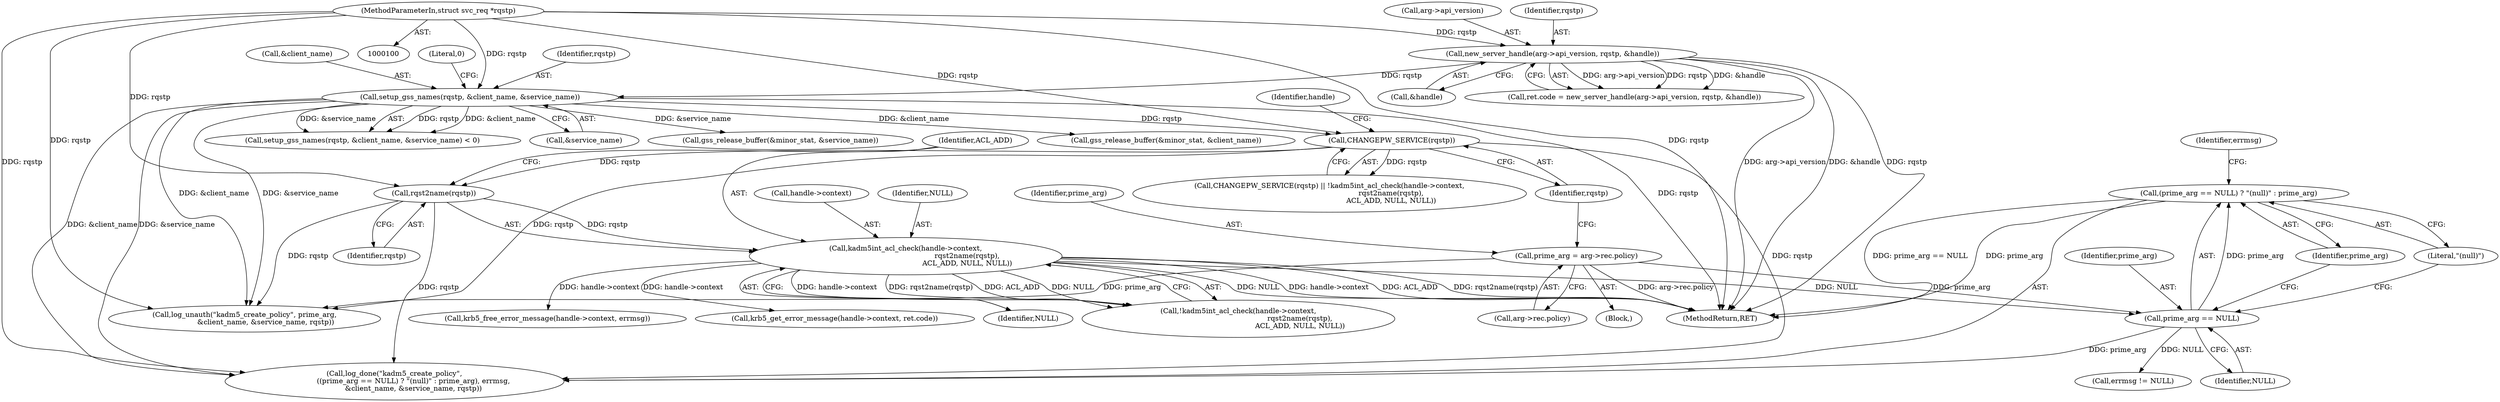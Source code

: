 digraph "0_krb5_83ed75feba32e46f736fcce0d96a0445f29b96c2_3@pointer" {
"1000239" [label="(Call,(prime_arg == NULL) ? \"(null)\" : prime_arg)"];
"1000240" [label="(Call,prime_arg == NULL)"];
"1000170" [label="(Call,prime_arg = arg->rec.policy)"];
"1000182" [label="(Call,kadm5int_acl_check(handle->context,\n                                                       rqst2name(rqstp),\n                                                       ACL_ADD, NULL, NULL))"];
"1000186" [label="(Call,rqst2name(rqstp))"];
"1000179" [label="(Call,CHANGEPW_SERVICE(rqstp))"];
"1000156" [label="(Call,setup_gss_names(rqstp, &client_name, &service_name))"];
"1000129" [label="(Call,new_server_handle(arg->api_version, rqstp, &handle))"];
"1000102" [label="(MethodParameterIn,struct svc_req *rqstp)"];
"1000189" [label="(Identifier,NULL)"];
"1000130" [label="(Call,arg->api_version)"];
"1000184" [label="(Identifier,handle)"];
"1000125" [label="(Call,ret.code = new_server_handle(arg->api_version, rqstp, &handle))"];
"1000102" [label="(MethodParameterIn,struct svc_req *rqstp)"];
"1000244" [label="(Identifier,prime_arg)"];
"1000170" [label="(Call,prime_arg = arg->rec.policy)"];
"1000182" [label="(Call,kadm5int_acl_check(handle->context,\n                                                       rqst2name(rqstp),\n                                                       ACL_ADD, NULL, NULL))"];
"1000179" [label="(Call,CHANGEPW_SERVICE(rqstp))"];
"1000243" [label="(Literal,\"(null)\")"];
"1000242" [label="(Identifier,NULL)"];
"1000197" [label="(Call,log_unauth(\"kadm5_create_policy\", prime_arg,\n                   &client_name, &service_name, rqstp))"];
"1000237" [label="(Call,log_done(\"kadm5_create_policy\",\n                 ((prime_arg == NULL) ? \"(null)\" : prime_arg), errmsg,\n                 &client_name, &service_name, rqstp))"];
"1000157" [label="(Identifier,rqstp)"];
"1000180" [label="(Identifier,rqstp)"];
"1000266" [label="(Call,gss_release_buffer(&minor_stat, &service_name))"];
"1000240" [label="(Call,prime_arg == NULL)"];
"1000133" [label="(Identifier,rqstp)"];
"1000178" [label="(Call,CHANGEPW_SERVICE(rqstp) || !kadm5int_acl_check(handle->context,\n                                                       rqst2name(rqstp),\n                                                       ACL_ADD, NULL, NULL))"];
"1000255" [label="(Call,krb5_free_error_message(handle->context, errmsg))"];
"1000276" [label="(MethodReturn,RET)"];
"1000230" [label="(Call,krb5_get_error_message(handle->context, ret.code))"];
"1000129" [label="(Call,new_server_handle(arg->api_version, rqstp, &handle))"];
"1000190" [label="(Identifier,NULL)"];
"1000186" [label="(Call,rqst2name(rqstp))"];
"1000156" [label="(Call,setup_gss_names(rqstp, &client_name, &service_name))"];
"1000187" [label="(Identifier,rqstp)"];
"1000241" [label="(Identifier,prime_arg)"];
"1000172" [label="(Call,arg->rec.policy)"];
"1000239" [label="(Call,(prime_arg == NULL) ? \"(null)\" : prime_arg)"];
"1000183" [label="(Call,handle->context)"];
"1000158" [label="(Call,&client_name)"];
"1000181" [label="(Call,!kadm5int_acl_check(handle->context,\n                                                       rqst2name(rqstp),\n                                                       ACL_ADD, NULL, NULL))"];
"1000261" [label="(Call,gss_release_buffer(&minor_stat, &client_name))"];
"1000134" [label="(Call,&handle)"];
"1000245" [label="(Identifier,errmsg)"];
"1000252" [label="(Call,errmsg != NULL)"];
"1000155" [label="(Call,setup_gss_names(rqstp, &client_name, &service_name) < 0)"];
"1000171" [label="(Identifier,prime_arg)"];
"1000103" [label="(Block,)"];
"1000160" [label="(Call,&service_name)"];
"1000162" [label="(Literal,0)"];
"1000188" [label="(Identifier,ACL_ADD)"];
"1000239" -> "1000237"  [label="AST: "];
"1000239" -> "1000243"  [label="CFG: "];
"1000239" -> "1000244"  [label="CFG: "];
"1000240" -> "1000239"  [label="AST: "];
"1000243" -> "1000239"  [label="AST: "];
"1000244" -> "1000239"  [label="AST: "];
"1000245" -> "1000239"  [label="CFG: "];
"1000239" -> "1000276"  [label="DDG: prime_arg == NULL"];
"1000239" -> "1000276"  [label="DDG: prime_arg"];
"1000240" -> "1000239"  [label="DDG: prime_arg"];
"1000240" -> "1000242"  [label="CFG: "];
"1000241" -> "1000240"  [label="AST: "];
"1000242" -> "1000240"  [label="AST: "];
"1000243" -> "1000240"  [label="CFG: "];
"1000244" -> "1000240"  [label="CFG: "];
"1000240" -> "1000237"  [label="DDG: prime_arg"];
"1000170" -> "1000240"  [label="DDG: prime_arg"];
"1000182" -> "1000240"  [label="DDG: NULL"];
"1000240" -> "1000252"  [label="DDG: NULL"];
"1000170" -> "1000103"  [label="AST: "];
"1000170" -> "1000172"  [label="CFG: "];
"1000171" -> "1000170"  [label="AST: "];
"1000172" -> "1000170"  [label="AST: "];
"1000180" -> "1000170"  [label="CFG: "];
"1000170" -> "1000276"  [label="DDG: arg->rec.policy"];
"1000170" -> "1000197"  [label="DDG: prime_arg"];
"1000182" -> "1000181"  [label="AST: "];
"1000182" -> "1000190"  [label="CFG: "];
"1000183" -> "1000182"  [label="AST: "];
"1000186" -> "1000182"  [label="AST: "];
"1000188" -> "1000182"  [label="AST: "];
"1000189" -> "1000182"  [label="AST: "];
"1000190" -> "1000182"  [label="AST: "];
"1000181" -> "1000182"  [label="CFG: "];
"1000182" -> "1000276"  [label="DDG: ACL_ADD"];
"1000182" -> "1000276"  [label="DDG: rqst2name(rqstp)"];
"1000182" -> "1000276"  [label="DDG: NULL"];
"1000182" -> "1000276"  [label="DDG: handle->context"];
"1000182" -> "1000181"  [label="DDG: handle->context"];
"1000182" -> "1000181"  [label="DDG: rqst2name(rqstp)"];
"1000182" -> "1000181"  [label="DDG: ACL_ADD"];
"1000182" -> "1000181"  [label="DDG: NULL"];
"1000186" -> "1000182"  [label="DDG: rqstp"];
"1000182" -> "1000230"  [label="DDG: handle->context"];
"1000182" -> "1000255"  [label="DDG: handle->context"];
"1000186" -> "1000187"  [label="CFG: "];
"1000187" -> "1000186"  [label="AST: "];
"1000188" -> "1000186"  [label="CFG: "];
"1000179" -> "1000186"  [label="DDG: rqstp"];
"1000102" -> "1000186"  [label="DDG: rqstp"];
"1000186" -> "1000197"  [label="DDG: rqstp"];
"1000186" -> "1000237"  [label="DDG: rqstp"];
"1000179" -> "1000178"  [label="AST: "];
"1000179" -> "1000180"  [label="CFG: "];
"1000180" -> "1000179"  [label="AST: "];
"1000184" -> "1000179"  [label="CFG: "];
"1000178" -> "1000179"  [label="CFG: "];
"1000179" -> "1000178"  [label="DDG: rqstp"];
"1000156" -> "1000179"  [label="DDG: rqstp"];
"1000102" -> "1000179"  [label="DDG: rqstp"];
"1000179" -> "1000197"  [label="DDG: rqstp"];
"1000179" -> "1000237"  [label="DDG: rqstp"];
"1000156" -> "1000155"  [label="AST: "];
"1000156" -> "1000160"  [label="CFG: "];
"1000157" -> "1000156"  [label="AST: "];
"1000158" -> "1000156"  [label="AST: "];
"1000160" -> "1000156"  [label="AST: "];
"1000162" -> "1000156"  [label="CFG: "];
"1000156" -> "1000276"  [label="DDG: rqstp"];
"1000156" -> "1000155"  [label="DDG: rqstp"];
"1000156" -> "1000155"  [label="DDG: &client_name"];
"1000156" -> "1000155"  [label="DDG: &service_name"];
"1000129" -> "1000156"  [label="DDG: rqstp"];
"1000102" -> "1000156"  [label="DDG: rqstp"];
"1000156" -> "1000197"  [label="DDG: &client_name"];
"1000156" -> "1000197"  [label="DDG: &service_name"];
"1000156" -> "1000237"  [label="DDG: &client_name"];
"1000156" -> "1000237"  [label="DDG: &service_name"];
"1000156" -> "1000261"  [label="DDG: &client_name"];
"1000156" -> "1000266"  [label="DDG: &service_name"];
"1000129" -> "1000125"  [label="AST: "];
"1000129" -> "1000134"  [label="CFG: "];
"1000130" -> "1000129"  [label="AST: "];
"1000133" -> "1000129"  [label="AST: "];
"1000134" -> "1000129"  [label="AST: "];
"1000125" -> "1000129"  [label="CFG: "];
"1000129" -> "1000276"  [label="DDG: arg->api_version"];
"1000129" -> "1000276"  [label="DDG: &handle"];
"1000129" -> "1000276"  [label="DDG: rqstp"];
"1000129" -> "1000125"  [label="DDG: arg->api_version"];
"1000129" -> "1000125"  [label="DDG: rqstp"];
"1000129" -> "1000125"  [label="DDG: &handle"];
"1000102" -> "1000129"  [label="DDG: rqstp"];
"1000102" -> "1000100"  [label="AST: "];
"1000102" -> "1000276"  [label="DDG: rqstp"];
"1000102" -> "1000197"  [label="DDG: rqstp"];
"1000102" -> "1000237"  [label="DDG: rqstp"];
}
